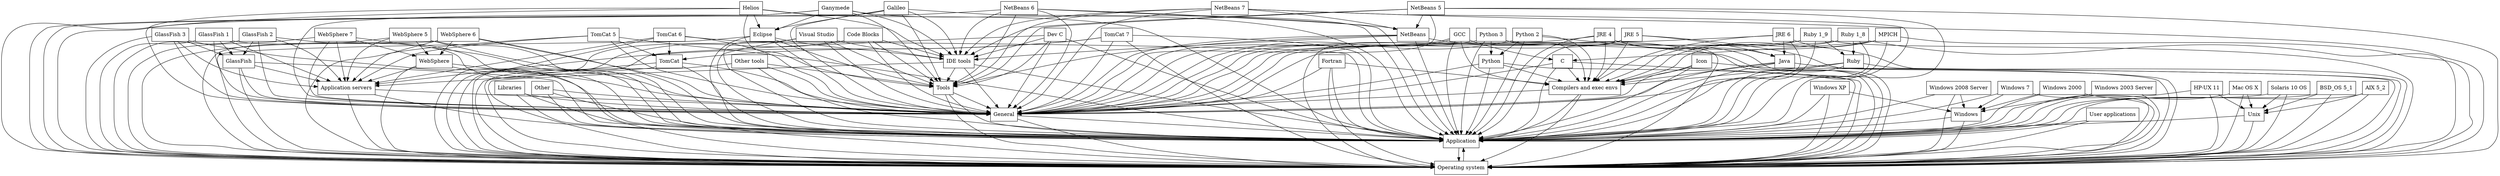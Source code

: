 digraph{
graph [rankdir=TB];
node [shape=box];
edge [arrowhead=normal];
0[label="Eclipse",]
1[label="Visual Studio",]
2[label="JRE 4",]
3[label="JRE 5",]
4[label="JRE 6",]
5[label="Windows 2008 Server",]
6[label="Dev C",]
7[label="Java",]
8[label="General",]
9[label="Windows XP",]
10[label="Libraries",]
11[label="HP-UX 11",]
12[label="WebSphere",]
13[label="Ruby",]
14[label="Other tools",]
15[label="GlassFish 2",]
16[label="Other",]
17[label="GlassFish 3",]
18[label="Helios",]
19[label="GlassFish 1",]
20[label="GlassFish",]
21[label="Tools",]
22[label="Ganymede",]
23[label="WebSphere 7",]
24[label="Code Blocks",]
25[label="Application",]
26[label="Windows 2000",]
27[label="WebSphere 5",]
28[label="Mac OS X",]
29[label="WebSphere 6",]
30[label="Unix",]
31[label="C",]
32[label="Operating system",]
33[label="User applications",]
34[label="Application servers",]
35[label="Ruby 1_9",]
36[label="Ruby 1_8",]
37[label="NetBeans",]
38[label="Compilers and exec envs",]
39[label="IDE tools",]
40[label="Fortran",]
41[label="Windows 2003 Server",]
42[label="Solaris 10 OS",]
43[label="Python",]
44[label="MPICH",]
45[label="Python 2",]
46[label="Python 3",]
47[label="TomCat 5",]
48[label="TomCat 6",]
49[label="TomCat 7",]
50[label="Galileo",]
51[label="Windows 7",]
52[label="Windows",]
53[label="TomCat",]
54[label="BSD_OS 5_1",]
55[label="NetBeans 6",]
56[label="NetBeans 7",]
57[label="GCC",]
58[label="NetBeans 5",]
59[label="Icon",]
60[label="AIX 5_2",]
0->8[label="",]
0->21[label="",]
0->25[label="",]
0->32[label="",]
0->39[label="",]
1->8[label="",]
1->21[label="",]
1->25[label="",]
1->32[label="",]
1->39[label="",]
2->7[label="",]
2->8[label="",]
2->25[label="",]
2->32[label="",]
2->38[label="",]
3->7[label="",]
3->8[label="",]
3->25[label="",]
3->32[label="",]
3->38[label="",]
4->7[label="",]
4->8[label="",]
4->25[label="",]
4->32[label="",]
4->38[label="",]
5->25[label="",]
5->32[label="",]
5->52[label="",]
6->8[label="",]
6->21[label="",]
6->25[label="",]
6->32[label="",]
6->39[label="",]
7->8[label="",]
7->25[label="",]
7->32[label="",]
7->38[label="",]
8->25[label="",]
8->32[label="",]
9->25[label="",]
9->32[label="",]
9->52[label="",]
10->8[label="",]
10->25[label="",]
10->32[label="",]
11->25[label="",]
11->30[label="",]
11->32[label="",]
12->8[label="",]
12->25[label="",]
12->32[label="",]
12->34[label="",]
13->8[label="",]
13->25[label="",]
13->32[label="",]
13->38[label="",]
14->8[label="",]
14->21[label="",]
14->25[label="",]
14->32[label="",]
15->8[label="",]
15->20[label="",]
15->25[label="",]
15->32[label="",]
15->34[label="",]
16->8[label="",]
16->25[label="",]
16->32[label="",]
17->8[label="",]
17->20[label="",]
17->25[label="",]
17->32[label="",]
17->34[label="",]
18->0[label="",]
18->8[label="",]
18->21[label="",]
18->25[label="",]
18->32[label="",]
18->39[label="",]
19->8[label="",]
19->20[label="",]
19->25[label="",]
19->32[label="",]
19->34[label="",]
20->8[label="",]
20->25[label="",]
20->32[label="",]
20->34[label="",]
21->8[label="",]
21->25[label="",]
21->32[label="",]
22->0[label="",]
22->8[label="",]
22->21[label="",]
22->25[label="",]
22->32[label="",]
22->39[label="",]
23->8[label="",]
23->12[label="",]
23->25[label="",]
23->32[label="",]
23->34[label="",]
24->8[label="",]
24->21[label="",]
24->25[label="",]
24->32[label="",]
24->39[label="",]
25->32[label="",]
26->25[label="",]
26->32[label="",]
26->52[label="",]
27->8[label="",]
27->12[label="",]
27->25[label="",]
27->32[label="",]
27->34[label="",]
28->25[label="",]
28->30[label="",]
28->32[label="",]
29->8[label="",]
29->12[label="",]
29->25[label="",]
29->32[label="",]
29->34[label="",]
30->25[label="",]
30->32[label="",]
31->8[label="",]
31->25[label="",]
31->32[label="",]
31->38[label="",]
32->25[label="",]
33->25[label="",]
33->32[label="",]
34->8[label="",]
34->25[label="",]
34->32[label="",]
35->8[label="",]
35->13[label="",]
35->25[label="",]
35->32[label="",]
35->38[label="",]
36->8[label="",]
36->13[label="",]
36->25[label="",]
36->32[label="",]
36->38[label="",]
37->8[label="",]
37->21[label="",]
37->25[label="",]
37->32[label="",]
37->39[label="",]
38->8[label="",]
38->25[label="",]
38->32[label="",]
39->8[label="",]
39->21[label="",]
39->25[label="",]
39->32[label="",]
40->8[label="",]
40->25[label="",]
40->32[label="",]
40->38[label="",]
41->25[label="",]
41->32[label="",]
41->52[label="",]
42->25[label="",]
42->30[label="",]
42->32[label="",]
43->8[label="",]
43->25[label="",]
43->32[label="",]
43->38[label="",]
44->8[label="",]
44->25[label="",]
44->31[label="",]
44->32[label="",]
44->38[label="",]
45->8[label="",]
45->25[label="",]
45->32[label="",]
45->38[label="",]
45->43[label="",]
46->8[label="",]
46->25[label="",]
46->32[label="",]
46->38[label="",]
46->43[label="",]
47->8[label="",]
47->25[label="",]
47->32[label="",]
47->34[label="",]
47->53[label="",]
48->8[label="",]
48->25[label="",]
48->32[label="",]
48->34[label="",]
48->53[label="",]
49->8[label="",]
49->25[label="",]
49->32[label="",]
49->34[label="",]
49->53[label="",]
50->0[label="",]
50->8[label="",]
50->21[label="",]
50->25[label="",]
50->32[label="",]
50->39[label="",]
51->25[label="",]
51->32[label="",]
51->52[label="",]
52->25[label="",]
52->32[label="",]
53->8[label="",]
53->25[label="",]
53->32[label="",]
53->34[label="",]
54->25[label="",]
54->30[label="",]
54->32[label="",]
55->8[label="",]
55->21[label="",]
55->25[label="",]
55->32[label="",]
55->37[label="",]
55->39[label="",]
56->8[label="",]
56->21[label="",]
56->25[label="",]
56->32[label="",]
56->37[label="",]
56->39[label="",]
57->8[label="",]
57->25[label="",]
57->31[label="",]
57->32[label="",]
57->38[label="",]
58->8[label="",]
58->21[label="",]
58->25[label="",]
58->32[label="",]
58->37[label="",]
58->39[label="",]
59->8[label="",]
59->25[label="",]
59->32[label="",]
59->38[label="",]
60->25[label="",]
60->30[label="",]
60->32[label="",]
}
